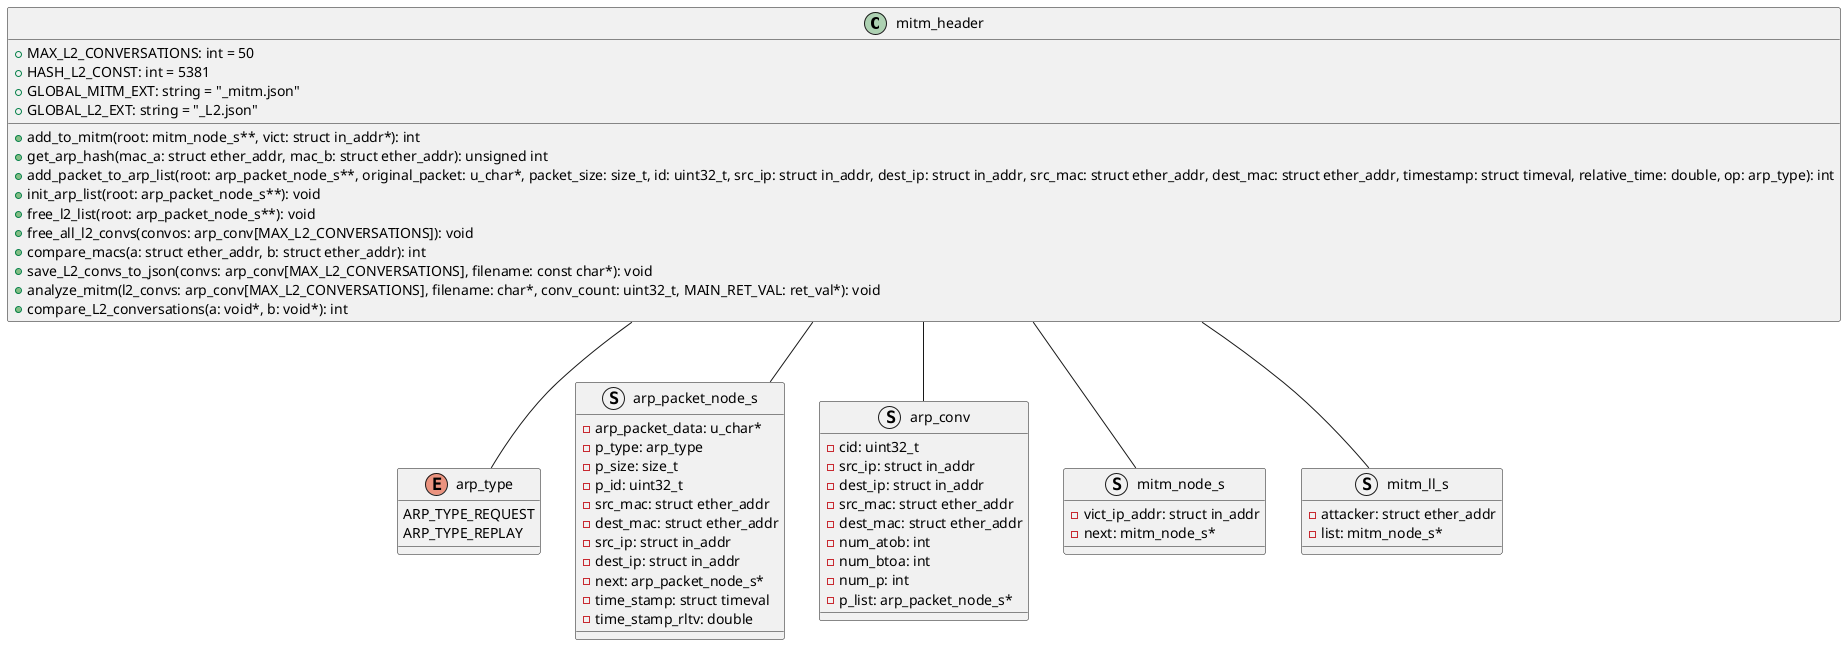 @startuml

class mitm_header {
    +MAX_L2_CONVERSATIONS: int = 50
    +HASH_L2_CONST: int = 5381
    +GLOBAL_MITM_EXT: string = "_mitm.json"
    +GLOBAL_L2_EXT: string = "_L2.json"
    +add_to_mitm(root: mitm_node_s**, vict: struct in_addr*): int
    +get_arp_hash(mac_a: struct ether_addr, mac_b: struct ether_addr): unsigned int
    +add_packet_to_arp_list(root: arp_packet_node_s**, original_packet: u_char*, packet_size: size_t, id: uint32_t, src_ip: struct in_addr, dest_ip: struct in_addr, src_mac: struct ether_addr, dest_mac: struct ether_addr, timestamp: struct timeval, relative_time: double, op: arp_type): int
    +init_arp_list(root: arp_packet_node_s**): void
    +free_l2_list(root: arp_packet_node_s**): void
    +free_all_l2_convs(convos: arp_conv[MAX_L2_CONVERSATIONS]): void
    +compare_macs(a: struct ether_addr, b: struct ether_addr): int
    +save_L2_convs_to_json(convs: arp_conv[MAX_L2_CONVERSATIONS], filename: const char*): void
    +analyze_mitm(l2_convs: arp_conv[MAX_L2_CONVERSATIONS], filename: char*, conv_count: uint32_t, MAIN_RET_VAL: ret_val*): void
    +compare_L2_conversations(a: void*, b: void*): int
}

enum arp_type {
    ARP_TYPE_REQUEST
    ARP_TYPE_REPLAY
}

struct arp_packet_node_s {
    - arp_packet_data: u_char*
    - p_type: arp_type
    - p_size: size_t
    - p_id: uint32_t
    - src_mac: struct ether_addr
    - dest_mac: struct ether_addr
    - src_ip: struct in_addr
    - dest_ip: struct in_addr
    - next: arp_packet_node_s*
    - time_stamp: struct timeval
    - time_stamp_rltv: double
}

struct arp_conv {
    - cid: uint32_t
    - src_ip: struct in_addr
    - dest_ip: struct in_addr
    - src_mac: struct ether_addr
    - dest_mac: struct ether_addr
    - num_atob: int
    - num_btoa: int
    - num_p: int
    - p_list: arp_packet_node_s*
}

struct mitm_node_s {
    - vict_ip_addr: struct in_addr
    - next: mitm_node_s*
}

struct mitm_ll_s {
    - attacker: struct ether_addr
    - list: mitm_node_s*
}


mitm_header -- arp_packet_node_s
mitm_header -- arp_conv
mitm_header -- mitm_node_s
mitm_header -- mitm_ll_s
mitm_header -- arp_type

@enduml
